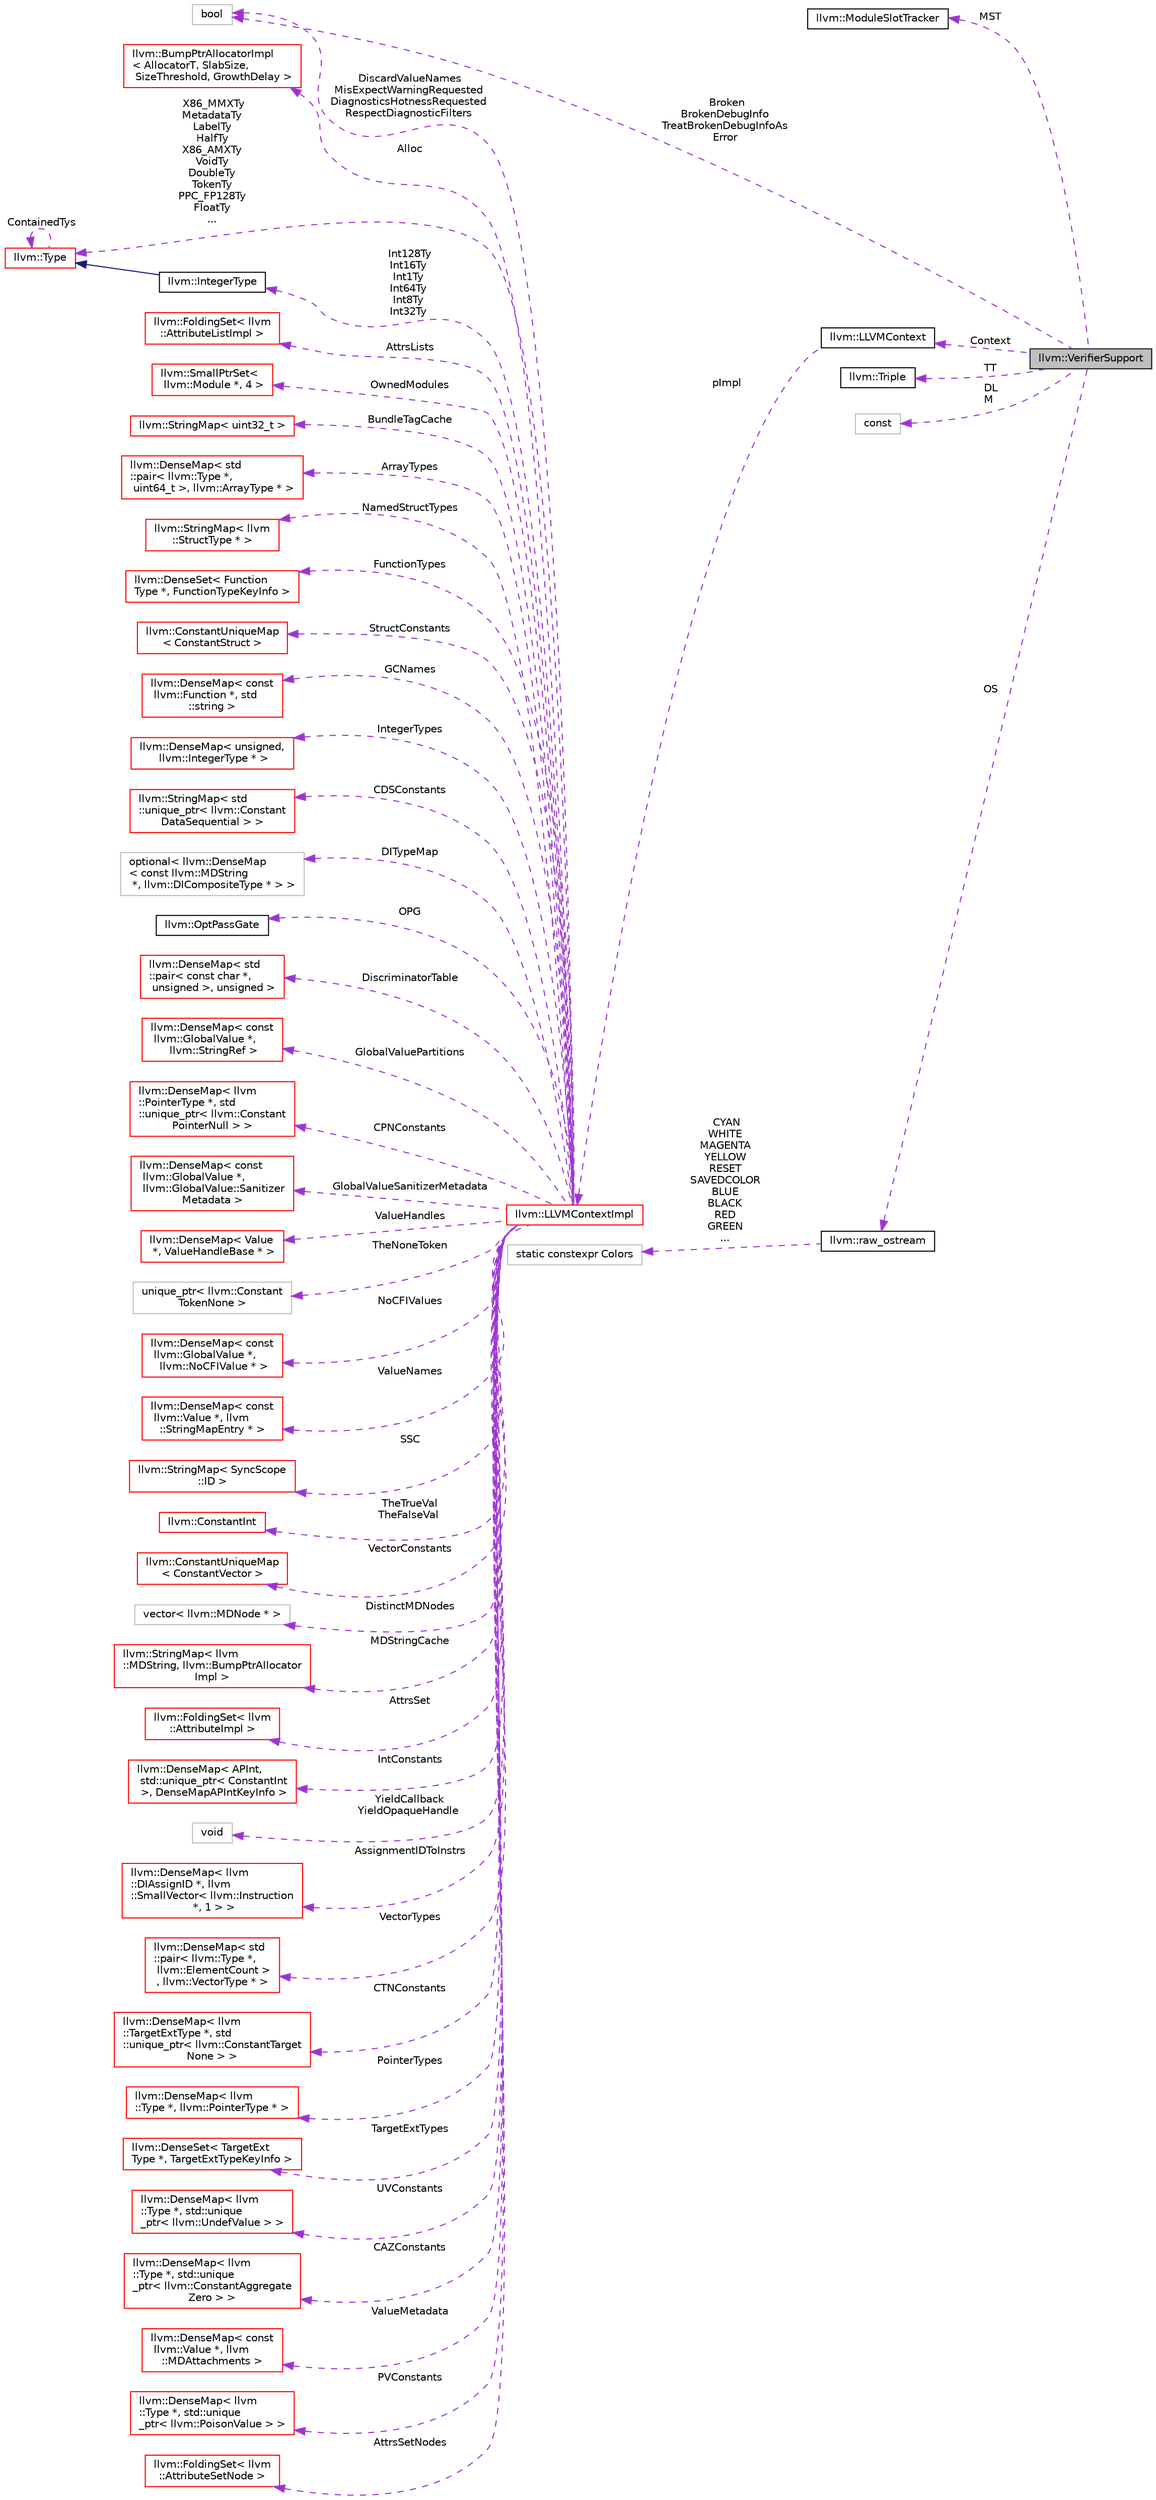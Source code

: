 digraph "llvm::VerifierSupport"
{
 // LATEX_PDF_SIZE
  bgcolor="transparent";
  edge [fontname="Helvetica",fontsize="10",labelfontname="Helvetica",labelfontsize="10"];
  node [fontname="Helvetica",fontsize="10",shape=record];
  rankdir="LR";
  Node1 [label="llvm::VerifierSupport",height=0.2,width=0.4,color="black", fillcolor="grey75", style="filled", fontcolor="black",tooltip=" "];
  Node2 -> Node1 [dir="back",color="darkorchid3",fontsize="10",style="dashed",label=" MST" ,fontname="Helvetica"];
  Node2 [label="llvm::ModuleSlotTracker",height=0.2,width=0.4,color="black",URL="$classllvm_1_1ModuleSlotTracker.html",tooltip="Manage lifetime of a slot tracker for printing IR."];
  Node3 -> Node1 [dir="back",color="darkorchid3",fontsize="10",style="dashed",label=" Broken\nBrokenDebugInfo\nTreatBrokenDebugInfoAs\lError" ,fontname="Helvetica"];
  Node3 [label="bool",height=0.2,width=0.4,color="grey75",tooltip=" "];
  Node4 -> Node1 [dir="back",color="darkorchid3",fontsize="10",style="dashed",label=" Context" ,fontname="Helvetica"];
  Node4 [label="llvm::LLVMContext",height=0.2,width=0.4,color="black",URL="$classllvm_1_1LLVMContext.html",tooltip="This is an important class for using LLVM in a threaded context."];
  Node5 -> Node4 [dir="back",color="darkorchid3",fontsize="10",style="dashed",label=" pImpl" ,fontname="Helvetica"];
  Node5 [label="llvm::LLVMContextImpl",height=0.2,width=0.4,color="red",URL="$classllvm_1_1LLVMContextImpl.html",tooltip=" "];
  Node6 -> Node5 [dir="back",color="darkorchid3",fontsize="10",style="dashed",label=" Alloc" ,fontname="Helvetica"];
  Node6 [label="llvm::BumpPtrAllocatorImpl\l\< AllocatorT, SlabSize,\l SizeThreshold, GrowthDelay \>",height=0.2,width=0.4,color="red",URL="$classllvm_1_1BumpPtrAllocatorImpl.html",tooltip="Allocate memory in an ever growing pool, as if by bump-pointer."];
  Node14 -> Node5 [dir="back",color="darkorchid3",fontsize="10",style="dashed",label=" X86_MMXTy\nMetadataTy\nLabelTy\nHalfTy\nX86_AMXTy\nVoidTy\nDoubleTy\nTokenTy\nPPC_FP128Ty\nFloatTy\n..." ,fontname="Helvetica"];
  Node14 [label="llvm::Type",height=0.2,width=0.4,color="red",URL="$classllvm_1_1Type.html",tooltip="The instances of the Type class are immutable: once they are created, they are never changed."];
  Node14 -> Node14 [dir="back",color="darkorchid3",fontsize="10",style="dashed",label=" ContainedTys" ,fontname="Helvetica"];
  Node16 -> Node5 [dir="back",color="darkorchid3",fontsize="10",style="dashed",label=" AttrsLists" ,fontname="Helvetica"];
  Node16 [label="llvm::FoldingSet\< llvm\l::AttributeListImpl \>",height=0.2,width=0.4,color="red",URL="$classllvm_1_1FoldingSet.html",tooltip=" "];
  Node23 -> Node5 [dir="back",color="darkorchid3",fontsize="10",style="dashed",label=" OwnedModules" ,fontname="Helvetica"];
  Node23 [label="llvm::SmallPtrSet\<\l llvm::Module *, 4 \>",height=0.2,width=0.4,color="red",URL="$classllvm_1_1SmallPtrSet.html",tooltip=" "];
  Node30 -> Node5 [dir="back",color="darkorchid3",fontsize="10",style="dashed",label=" BundleTagCache" ,fontname="Helvetica"];
  Node30 [label="llvm::StringMap\< uint32_t \>",height=0.2,width=0.4,color="red",URL="$classllvm_1_1StringMap.html",tooltip=" "];
  Node35 -> Node5 [dir="back",color="darkorchid3",fontsize="10",style="dashed",label=" ArrayTypes" ,fontname="Helvetica"];
  Node35 [label="llvm::DenseMap\< std\l::pair\< llvm::Type *,\l uint64_t \>, llvm::ArrayType * \>",height=0.2,width=0.4,color="red",URL="$classllvm_1_1DenseMap.html",tooltip=" "];
  Node40 -> Node5 [dir="back",color="darkorchid3",fontsize="10",style="dashed",label=" NamedStructTypes" ,fontname="Helvetica"];
  Node40 [label="llvm::StringMap\< llvm\l::StructType * \>",height=0.2,width=0.4,color="red",URL="$classllvm_1_1StringMap.html",tooltip=" "];
  Node41 -> Node5 [dir="back",color="darkorchid3",fontsize="10",style="dashed",label=" FunctionTypes" ,fontname="Helvetica"];
  Node41 [label="llvm::DenseSet\< Function\lType *, FunctionTypeKeyInfo \>",height=0.2,width=0.4,color="red",URL="$classllvm_1_1DenseSet.html",tooltip=" "];
  Node46 -> Node5 [dir="back",color="darkorchid3",fontsize="10",style="dashed",label=" StructConstants" ,fontname="Helvetica"];
  Node46 [label="llvm::ConstantUniqueMap\l\< ConstantStruct \>",height=0.2,width=0.4,color="red",URL="$classllvm_1_1ConstantUniqueMap.html",tooltip=" "];
  Node48 -> Node5 [dir="back",color="darkorchid3",fontsize="10",style="dashed",label=" GCNames" ,fontname="Helvetica"];
  Node48 [label="llvm::DenseMap\< const\l llvm::Function *, std\l::string \>",height=0.2,width=0.4,color="red",URL="$classllvm_1_1DenseMap.html",tooltip=" "];
  Node50 -> Node5 [dir="back",color="darkorchid3",fontsize="10",style="dashed",label=" IntegerTypes" ,fontname="Helvetica"];
  Node50 [label="llvm::DenseMap\< unsigned,\l llvm::IntegerType * \>",height=0.2,width=0.4,color="red",URL="$classllvm_1_1DenseMap.html",tooltip=" "];
  Node52 -> Node5 [dir="back",color="darkorchid3",fontsize="10",style="dashed",label=" CDSConstants" ,fontname="Helvetica"];
  Node52 [label="llvm::StringMap\< std\l::unique_ptr\< llvm::Constant\lDataSequential \> \>",height=0.2,width=0.4,color="red",URL="$classllvm_1_1StringMap.html",tooltip=" "];
  Node53 -> Node5 [dir="back",color="darkorchid3",fontsize="10",style="dashed",label=" DITypeMap" ,fontname="Helvetica"];
  Node53 [label="optional\< llvm::DenseMap\l\< const llvm::MDString\l *, llvm::DICompositeType * \> \>",height=0.2,width=0.4,color="grey75",tooltip=" "];
  Node54 -> Node5 [dir="back",color="darkorchid3",fontsize="10",style="dashed",label=" OPG" ,fontname="Helvetica"];
  Node54 [label="llvm::OptPassGate",height=0.2,width=0.4,color="black",URL="$classllvm_1_1OptPassGate.html",tooltip="Extensions to this class implement mechanisms to disable passes and individual optimizations at compi..."];
  Node55 -> Node5 [dir="back",color="darkorchid3",fontsize="10",style="dashed",label=" DiscriminatorTable" ,fontname="Helvetica"];
  Node55 [label="llvm::DenseMap\< std\l::pair\< const char *,\l unsigned \>, unsigned \>",height=0.2,width=0.4,color="red",URL="$classllvm_1_1DenseMap.html",tooltip=" "];
  Node57 -> Node5 [dir="back",color="darkorchid3",fontsize="10",style="dashed",label=" GlobalValuePartitions" ,fontname="Helvetica"];
  Node57 [label="llvm::DenseMap\< const\l llvm::GlobalValue *,\l llvm::StringRef \>",height=0.2,width=0.4,color="red",URL="$classllvm_1_1DenseMap.html",tooltip=" "];
  Node59 -> Node5 [dir="back",color="darkorchid3",fontsize="10",style="dashed",label=" CPNConstants" ,fontname="Helvetica"];
  Node59 [label="llvm::DenseMap\< llvm\l::PointerType *, std\l::unique_ptr\< llvm::Constant\lPointerNull \> \>",height=0.2,width=0.4,color="red",URL="$classllvm_1_1DenseMap.html",tooltip=" "];
  Node61 -> Node5 [dir="back",color="darkorchid3",fontsize="10",style="dashed",label=" GlobalValueSanitizerMetadata" ,fontname="Helvetica"];
  Node61 [label="llvm::DenseMap\< const\l llvm::GlobalValue *,\l llvm::GlobalValue::Sanitizer\lMetadata \>",height=0.2,width=0.4,color="red",URL="$classllvm_1_1DenseMap.html",tooltip=" "];
  Node63 -> Node5 [dir="back",color="darkorchid3",fontsize="10",style="dashed",label=" ValueHandles" ,fontname="Helvetica"];
  Node63 [label="llvm::DenseMap\< Value\l *, ValueHandleBase * \>",height=0.2,width=0.4,color="red",URL="$classllvm_1_1DenseMap.html",tooltip=" "];
  Node65 -> Node5 [dir="back",color="darkorchid3",fontsize="10",style="dashed",label=" TheNoneToken" ,fontname="Helvetica"];
  Node65 [label="unique_ptr\< llvm::Constant\lTokenNone \>",height=0.2,width=0.4,color="grey75",tooltip=" "];
  Node66 -> Node5 [dir="back",color="darkorchid3",fontsize="10",style="dashed",label=" NoCFIValues" ,fontname="Helvetica"];
  Node66 [label="llvm::DenseMap\< const\l llvm::GlobalValue *,\l llvm::NoCFIValue * \>",height=0.2,width=0.4,color="red",URL="$classllvm_1_1DenseMap.html",tooltip=" "];
  Node68 -> Node5 [dir="back",color="darkorchid3",fontsize="10",style="dashed",label=" ValueNames" ,fontname="Helvetica"];
  Node68 [label="llvm::DenseMap\< const\l llvm::Value *, llvm\l::StringMapEntry * \>",height=0.2,width=0.4,color="red",URL="$classllvm_1_1DenseMap.html",tooltip=" "];
  Node70 -> Node5 [dir="back",color="darkorchid3",fontsize="10",style="dashed",label=" SSC" ,fontname="Helvetica"];
  Node70 [label="llvm::StringMap\< SyncScope\l::ID \>",height=0.2,width=0.4,color="red",URL="$classllvm_1_1StringMap.html",tooltip=" "];
  Node71 -> Node5 [dir="back",color="darkorchid3",fontsize="10",style="dashed",label=" TheTrueVal\nTheFalseVal" ,fontname="Helvetica"];
  Node71 [label="llvm::ConstantInt",height=0.2,width=0.4,color="red",URL="$classllvm_1_1ConstantInt.html",tooltip="This is the shared class of boolean and integer constants."];
  Node77 -> Node5 [dir="back",color="darkorchid3",fontsize="10",style="dashed",label=" VectorConstants" ,fontname="Helvetica"];
  Node77 [label="llvm::ConstantUniqueMap\l\< ConstantVector \>",height=0.2,width=0.4,color="red",URL="$classllvm_1_1ConstantUniqueMap.html",tooltip=" "];
  Node78 -> Node5 [dir="back",color="darkorchid3",fontsize="10",style="dashed",label=" DistinctMDNodes" ,fontname="Helvetica"];
  Node78 [label="vector\< llvm::MDNode * \>",height=0.2,width=0.4,color="grey75",tooltip=" "];
  Node79 -> Node5 [dir="back",color="darkorchid3",fontsize="10",style="dashed",label=" MDStringCache" ,fontname="Helvetica"];
  Node79 [label="llvm::StringMap\< llvm\l::MDString, llvm::BumpPtrAllocator\lImpl \>",height=0.2,width=0.4,color="red",URL="$classllvm_1_1StringMap.html",tooltip=" "];
  Node81 -> Node5 [dir="back",color="darkorchid3",fontsize="10",style="dashed",label=" AttrsSet" ,fontname="Helvetica"];
  Node81 [label="llvm::FoldingSet\< llvm\l::AttributeImpl \>",height=0.2,width=0.4,color="red",URL="$classllvm_1_1FoldingSet.html",tooltip=" "];
  Node83 -> Node5 [dir="back",color="darkorchid3",fontsize="10",style="dashed",label=" IntConstants" ,fontname="Helvetica"];
  Node83 [label="llvm::DenseMap\< APInt,\l std::unique_ptr\< ConstantInt\l \>, DenseMapAPIntKeyInfo \>",height=0.2,width=0.4,color="red",URL="$classllvm_1_1DenseMap.html",tooltip=" "];
  Node19 -> Node5 [dir="back",color="darkorchid3",fontsize="10",style="dashed",label=" YieldCallback\nYieldOpaqueHandle" ,fontname="Helvetica"];
  Node19 [label="void",height=0.2,width=0.4,color="grey75",tooltip=" "];
  Node85 -> Node5 [dir="back",color="darkorchid3",fontsize="10",style="dashed",label=" AssignmentIDToInstrs" ,fontname="Helvetica"];
  Node85 [label="llvm::DenseMap\< llvm\l::DIAssignID *, llvm\l::SmallVector\< llvm::Instruction\l *, 1 \> \>",height=0.2,width=0.4,color="red",URL="$classllvm_1_1DenseMap.html",tooltip=" "];
  Node87 -> Node5 [dir="back",color="darkorchid3",fontsize="10",style="dashed",label=" VectorTypes" ,fontname="Helvetica"];
  Node87 [label="llvm::DenseMap\< std\l::pair\< llvm::Type *,\l llvm::ElementCount \>\l, llvm::VectorType * \>",height=0.2,width=0.4,color="red",URL="$classllvm_1_1DenseMap.html",tooltip=" "];
  Node89 -> Node5 [dir="back",color="darkorchid3",fontsize="10",style="dashed",label=" CTNConstants" ,fontname="Helvetica"];
  Node89 [label="llvm::DenseMap\< llvm\l::TargetExtType *, std\l::unique_ptr\< llvm::ConstantTarget\lNone \> \>",height=0.2,width=0.4,color="red",URL="$classllvm_1_1DenseMap.html",tooltip=" "];
  Node91 -> Node5 [dir="back",color="darkorchid3",fontsize="10",style="dashed",label=" PointerTypes" ,fontname="Helvetica"];
  Node91 [label="llvm::DenseMap\< llvm\l::Type *, llvm::PointerType * \>",height=0.2,width=0.4,color="red",URL="$classllvm_1_1DenseMap.html",tooltip=" "];
  Node93 -> Node5 [dir="back",color="darkorchid3",fontsize="10",style="dashed",label=" TargetExtTypes" ,fontname="Helvetica"];
  Node93 [label="llvm::DenseSet\< TargetExt\lType *, TargetExtTypeKeyInfo \>",height=0.2,width=0.4,color="red",URL="$classllvm_1_1DenseSet.html",tooltip=" "];
  Node95 -> Node5 [dir="back",color="darkorchid3",fontsize="10",style="dashed",label=" Int128Ty\nInt16Ty\nInt1Ty\nInt64Ty\nInt8Ty\nInt32Ty" ,fontname="Helvetica"];
  Node95 [label="llvm::IntegerType",height=0.2,width=0.4,color="black",URL="$classllvm_1_1IntegerType.html",tooltip="Class to represent integer types."];
  Node14 -> Node95 [dir="back",color="midnightblue",fontsize="10",style="solid",fontname="Helvetica"];
  Node96 -> Node5 [dir="back",color="darkorchid3",fontsize="10",style="dashed",label=" UVConstants" ,fontname="Helvetica"];
  Node96 [label="llvm::DenseMap\< llvm\l::Type *, std::unique\l_ptr\< llvm::UndefValue \> \>",height=0.2,width=0.4,color="red",URL="$classllvm_1_1DenseMap.html",tooltip=" "];
  Node98 -> Node5 [dir="back",color="darkorchid3",fontsize="10",style="dashed",label=" CAZConstants" ,fontname="Helvetica"];
  Node98 [label="llvm::DenseMap\< llvm\l::Type *, std::unique\l_ptr\< llvm::ConstantAggregate\lZero \> \>",height=0.2,width=0.4,color="red",URL="$classllvm_1_1DenseMap.html",tooltip=" "];
  Node100 -> Node5 [dir="back",color="darkorchid3",fontsize="10",style="dashed",label=" ValueMetadata" ,fontname="Helvetica"];
  Node100 [label="llvm::DenseMap\< const\l llvm::Value *, llvm\l::MDAttachments \>",height=0.2,width=0.4,color="red",URL="$classllvm_1_1DenseMap.html",tooltip=" "];
  Node102 -> Node5 [dir="back",color="darkorchid3",fontsize="10",style="dashed",label=" PVConstants" ,fontname="Helvetica"];
  Node102 [label="llvm::DenseMap\< llvm\l::Type *, std::unique\l_ptr\< llvm::PoisonValue \> \>",height=0.2,width=0.4,color="red",URL="$classllvm_1_1DenseMap.html",tooltip=" "];
  Node104 -> Node5 [dir="back",color="darkorchid3",fontsize="10",style="dashed",label=" AttrsSetNodes" ,fontname="Helvetica"];
  Node104 [label="llvm::FoldingSet\< llvm\l::AttributeSetNode \>",height=0.2,width=0.4,color="red",URL="$classllvm_1_1FoldingSet.html",tooltip=" "];
  Node3 -> Node5 [dir="back",color="darkorchid3",fontsize="10",style="dashed",label=" DiscardValueNames\nMisExpectWarningRequested\nDiagnosticsHotnessRequested\nRespectDiagnosticFilters" ,fontname="Helvetica"];
  Node134 -> Node1 [dir="back",color="darkorchid3",fontsize="10",style="dashed",label=" TT" ,fontname="Helvetica"];
  Node134 [label="llvm::Triple",height=0.2,width=0.4,color="black",URL="$classllvm_1_1Triple.html",tooltip="Triple - Helper class for working with autoconf configuration names."];
  Node27 -> Node1 [dir="back",color="darkorchid3",fontsize="10",style="dashed",label=" DL\nM" ,fontname="Helvetica"];
  Node27 [label="const",height=0.2,width=0.4,color="grey75",tooltip=" "];
  Node135 -> Node1 [dir="back",color="darkorchid3",fontsize="10",style="dashed",label=" OS" ,fontname="Helvetica"];
  Node135 [label="llvm::raw_ostream",height=0.2,width=0.4,color="black",URL="$classllvm_1_1raw__ostream.html",tooltip="This class implements an extremely fast bulk output stream that can only output to a stream."];
  Node136 -> Node135 [dir="back",color="darkorchid3",fontsize="10",style="dashed",label=" CYAN\nWHITE\nMAGENTA\nYELLOW\nRESET\nSAVEDCOLOR\nBLUE\nBLACK\nRED\nGREEN\n..." ,fontname="Helvetica"];
  Node136 [label="static constexpr Colors",height=0.2,width=0.4,color="grey75",tooltip=" "];
}
